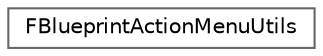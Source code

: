 digraph "Graphical Class Hierarchy"
{
 // INTERACTIVE_SVG=YES
 // LATEX_PDF_SIZE
  bgcolor="transparent";
  edge [fontname=Helvetica,fontsize=10,labelfontname=Helvetica,labelfontsize=10];
  node [fontname=Helvetica,fontsize=10,shape=box,height=0.2,width=0.4];
  rankdir="LR";
  Node0 [id="Node000000",label="FBlueprintActionMenuUtils",height=0.2,width=0.4,color="grey40", fillcolor="white", style="filled",URL="$df/df1/structFBlueprintActionMenuUtils.html",tooltip=" "];
}

